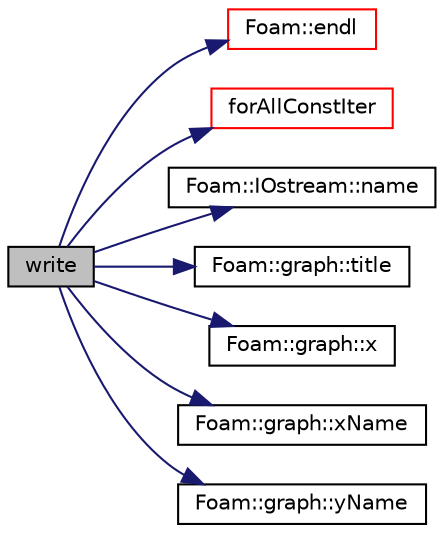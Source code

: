 digraph "write"
{
  bgcolor="transparent";
  edge [fontname="Helvetica",fontsize="10",labelfontname="Helvetica",labelfontsize="10"];
  node [fontname="Helvetica",fontsize="10",shape=record];
  rankdir="LR";
  Node1 [label="write",height=0.2,width=0.4,color="black", fillcolor="grey75", style="filled", fontcolor="black"];
  Node1 -> Node2 [color="midnightblue",fontsize="10",style="solid",fontname="Helvetica"];
  Node2 [label="Foam::endl",height=0.2,width=0.4,color="red",URL="$a10909.html#a2db8fe02a0d3909e9351bb4275b23ce4",tooltip="Add newline and flush stream. "];
  Node1 -> Node3 [color="midnightblue",fontsize="10",style="solid",fontname="Helvetica"];
  Node3 [label="forAllConstIter",height=0.2,width=0.4,color="red",URL="$a03095.html#ae21e2836509b0fa7f7cedf6493b11b09"];
  Node1 -> Node4 [color="midnightblue",fontsize="10",style="solid",fontname="Helvetica"];
  Node4 [label="Foam::IOstream::name",height=0.2,width=0.4,color="black",URL="$a01209.html#ab27acd1d200f0d245337451aa2f31517",tooltip="Return the name of the stream. "];
  Node1 -> Node5 [color="midnightblue",fontsize="10",style="solid",fontname="Helvetica"];
  Node5 [label="Foam::graph::title",height=0.2,width=0.4,color="black",URL="$a00962.html#a5bfa0e176f59a36f076c1c31e5d60557"];
  Node1 -> Node6 [color="midnightblue",fontsize="10",style="solid",fontname="Helvetica"];
  Node6 [label="Foam::graph::x",height=0.2,width=0.4,color="black",URL="$a00962.html#a8b1a7d34bcd5970526f4e105fc0e2e0b"];
  Node1 -> Node7 [color="midnightblue",fontsize="10",style="solid",fontname="Helvetica"];
  Node7 [label="Foam::graph::xName",height=0.2,width=0.4,color="black",URL="$a00962.html#aa8accb3ff6861a0ff3c3c9f5e8f84931"];
  Node1 -> Node8 [color="midnightblue",fontsize="10",style="solid",fontname="Helvetica"];
  Node8 [label="Foam::graph::yName",height=0.2,width=0.4,color="black",URL="$a00962.html#afc237e882945abea38e74aaca2a782e4"];
}
